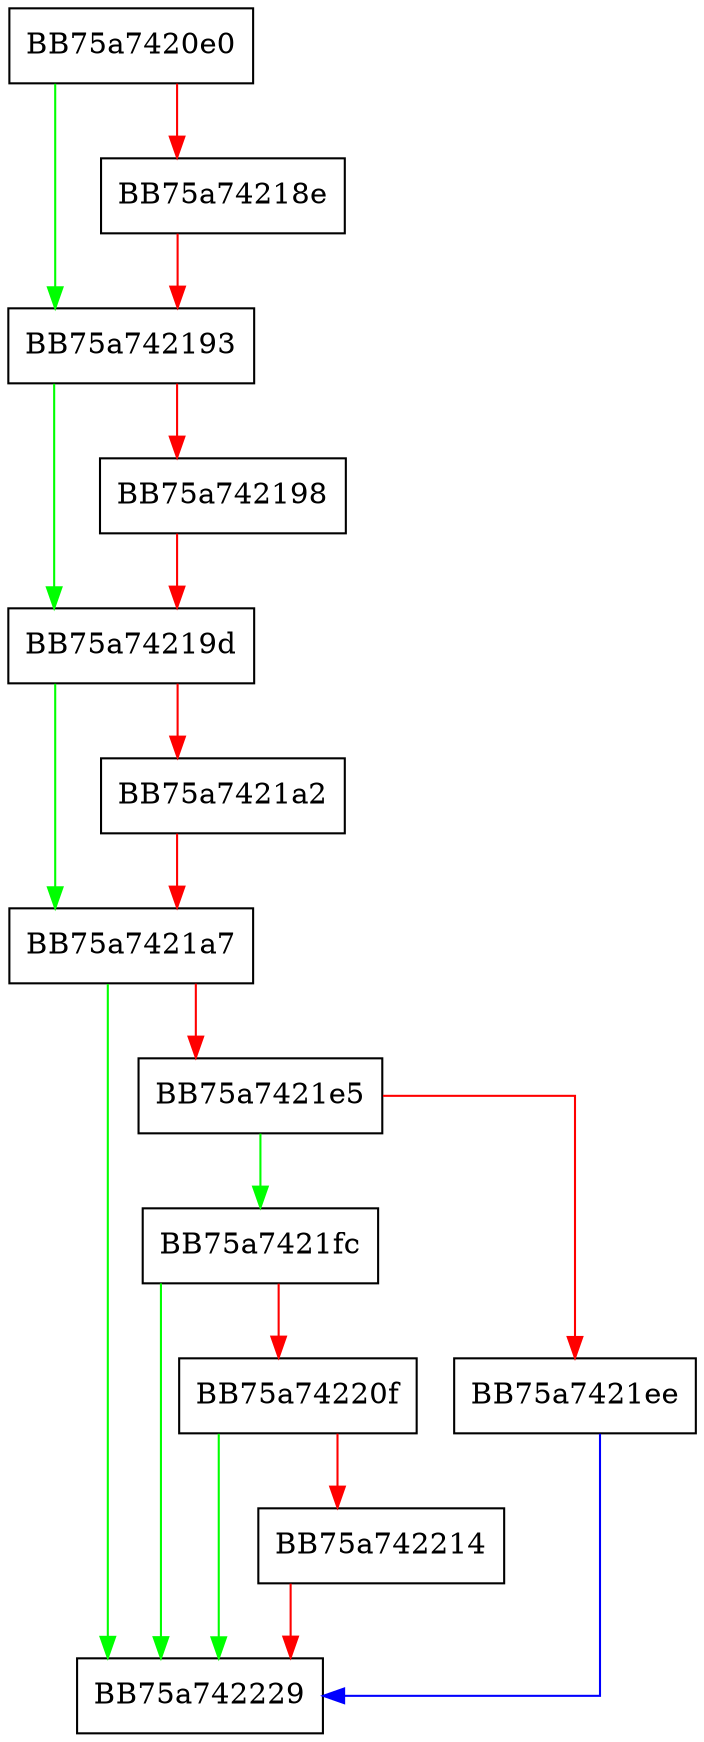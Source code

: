 digraph SThreadState {
  node [shape="box"];
  graph [splines=ortho];
  BB75a7420e0 -> BB75a742193 [color="green"];
  BB75a7420e0 -> BB75a74218e [color="red"];
  BB75a74218e -> BB75a742193 [color="red"];
  BB75a742193 -> BB75a74219d [color="green"];
  BB75a742193 -> BB75a742198 [color="red"];
  BB75a742198 -> BB75a74219d [color="red"];
  BB75a74219d -> BB75a7421a7 [color="green"];
  BB75a74219d -> BB75a7421a2 [color="red"];
  BB75a7421a2 -> BB75a7421a7 [color="red"];
  BB75a7421a7 -> BB75a742229 [color="green"];
  BB75a7421a7 -> BB75a7421e5 [color="red"];
  BB75a7421e5 -> BB75a7421fc [color="green"];
  BB75a7421e5 -> BB75a7421ee [color="red"];
  BB75a7421ee -> BB75a742229 [color="blue"];
  BB75a7421fc -> BB75a742229 [color="green"];
  BB75a7421fc -> BB75a74220f [color="red"];
  BB75a74220f -> BB75a742229 [color="green"];
  BB75a74220f -> BB75a742214 [color="red"];
  BB75a742214 -> BB75a742229 [color="red"];
}